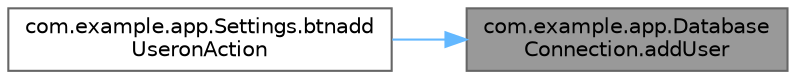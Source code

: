 digraph "com.example.app.DatabaseConnection.addUser"
{
 // LATEX_PDF_SIZE
  bgcolor="transparent";
  edge [fontname=Helvetica,fontsize=10,labelfontname=Helvetica,labelfontsize=10];
  node [fontname=Helvetica,fontsize=10,shape=box,height=0.2,width=0.4];
  rankdir="RL";
  Node1 [id="Node000001",label="com.example.app.Database\lConnection.addUser",height=0.2,width=0.4,color="gray40", fillcolor="grey60", style="filled", fontcolor="black",tooltip=" "];
  Node1 -> Node2 [id="edge1_Node000001_Node000002",dir="back",color="steelblue1",style="solid",tooltip=" "];
  Node2 [id="Node000002",label="com.example.app.Settings.btnadd\lUseronAction",height=0.2,width=0.4,color="grey40", fillcolor="white", style="filled",URL="$classcom_1_1example_1_1app_1_1_settings.html#ac0d92336ebec2595001ff52865b92a8d",tooltip=" "];
}

